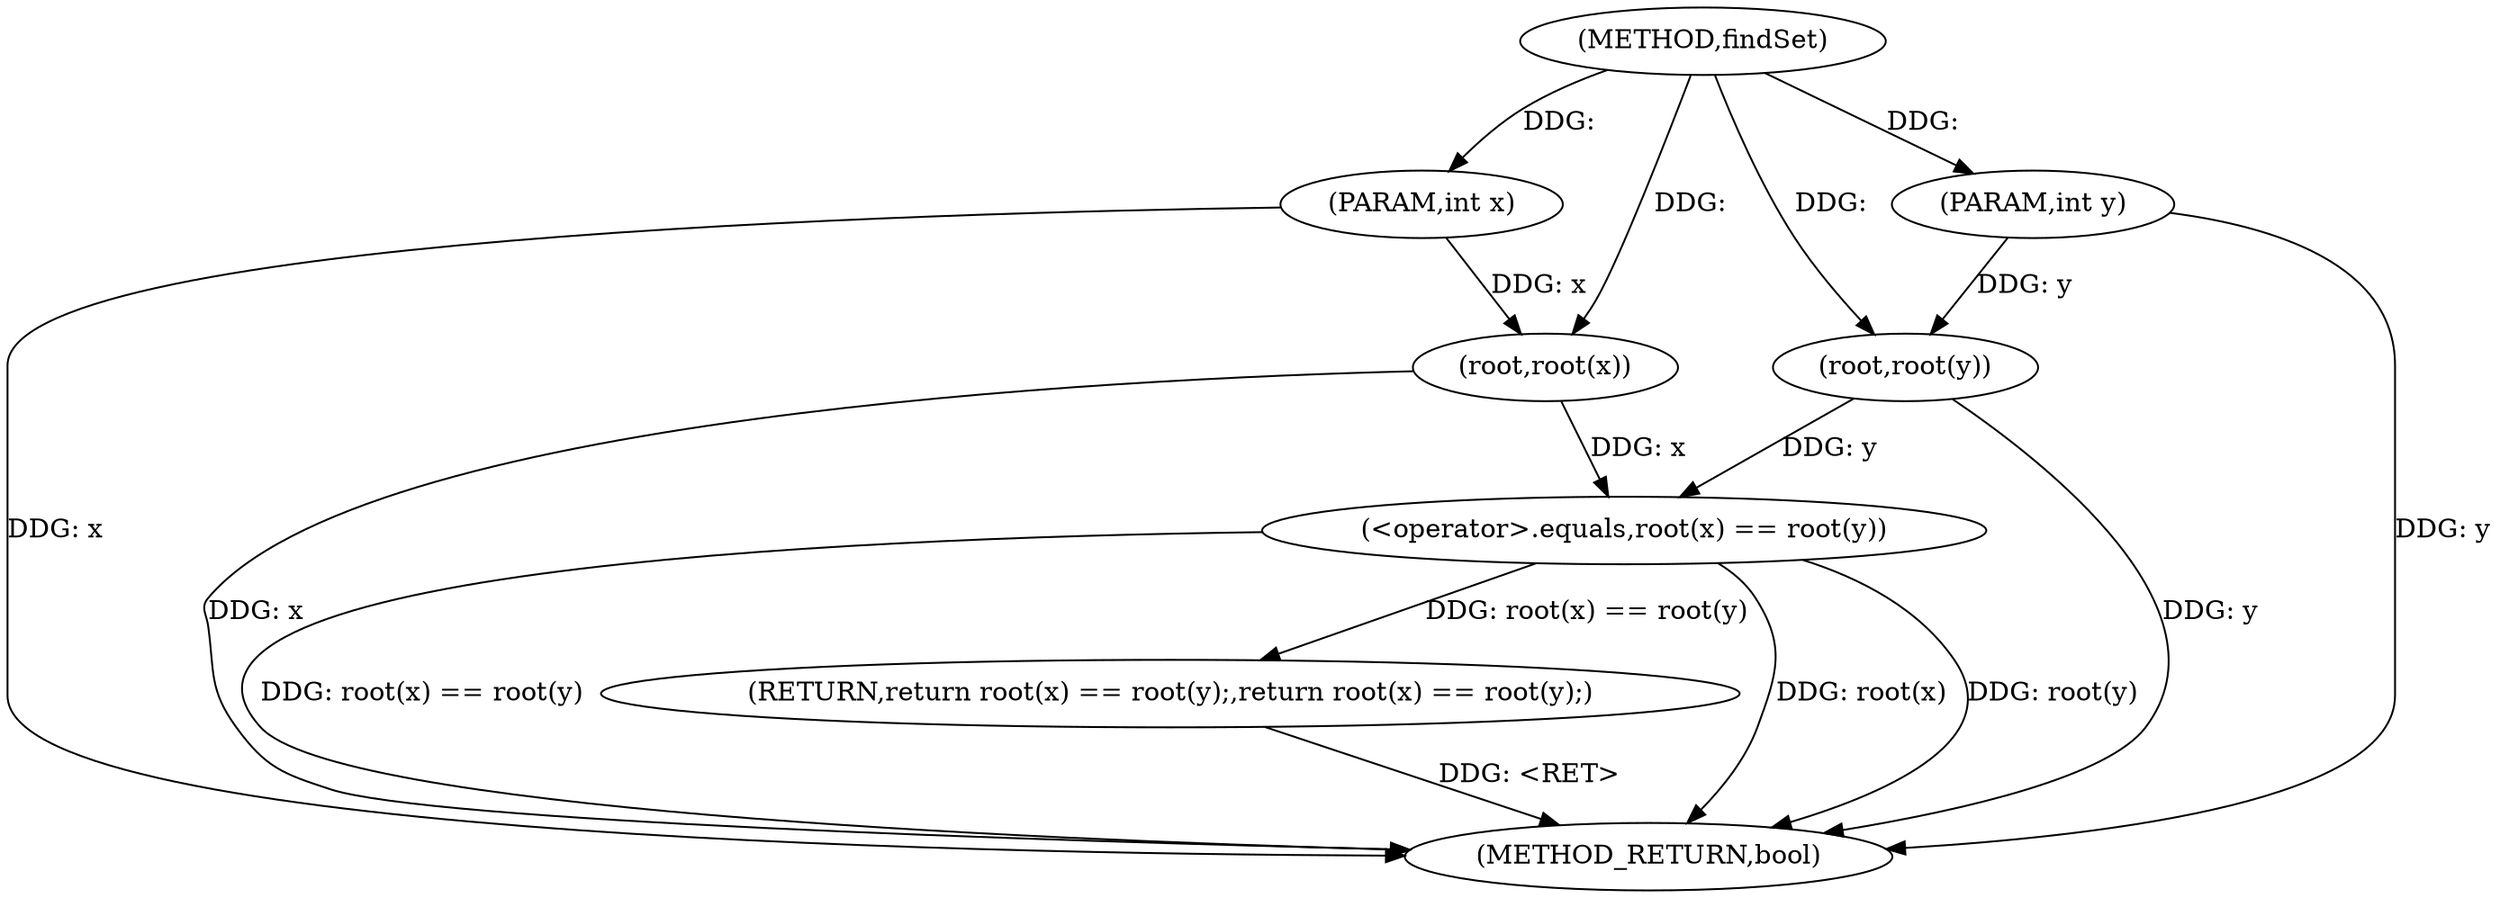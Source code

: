 digraph "findSet" {  
"1000236" [label = "(METHOD,findSet)" ]
"1000246" [label = "(METHOD_RETURN,bool)" ]
"1000237" [label = "(PARAM,int x)" ]
"1000238" [label = "(PARAM,int y)" ]
"1000240" [label = "(RETURN,return root(x) == root(y);,return root(x) == root(y);)" ]
"1000241" [label = "(<operator>.equals,root(x) == root(y))" ]
"1000242" [label = "(root,root(x))" ]
"1000244" [label = "(root,root(y))" ]
  "1000240" -> "1000246"  [ label = "DDG: <RET>"] 
  "1000237" -> "1000246"  [ label = "DDG: x"] 
  "1000238" -> "1000246"  [ label = "DDG: y"] 
  "1000242" -> "1000246"  [ label = "DDG: x"] 
  "1000241" -> "1000246"  [ label = "DDG: root(x)"] 
  "1000244" -> "1000246"  [ label = "DDG: y"] 
  "1000241" -> "1000246"  [ label = "DDG: root(y)"] 
  "1000241" -> "1000246"  [ label = "DDG: root(x) == root(y)"] 
  "1000236" -> "1000237"  [ label = "DDG: "] 
  "1000236" -> "1000238"  [ label = "DDG: "] 
  "1000241" -> "1000240"  [ label = "DDG: root(x) == root(y)"] 
  "1000242" -> "1000241"  [ label = "DDG: x"] 
  "1000244" -> "1000241"  [ label = "DDG: y"] 
  "1000237" -> "1000242"  [ label = "DDG: x"] 
  "1000236" -> "1000242"  [ label = "DDG: "] 
  "1000238" -> "1000244"  [ label = "DDG: y"] 
  "1000236" -> "1000244"  [ label = "DDG: "] 
}
